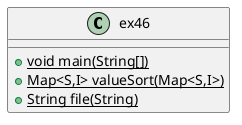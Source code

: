 @startuml
class ex46{
+ {static} void main(String[])
+ {static} Map<S,I> valueSort(Map<S,I>)
+ {static} String file(String)
}
@enduml